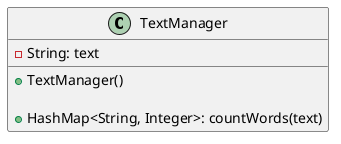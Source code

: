 @startuml
'https://plantuml.com/class-diagram

class TextManager {
    -String: text

    +TextManager()

    +HashMap<String, Integer>: countWords(text)
}

@enduml